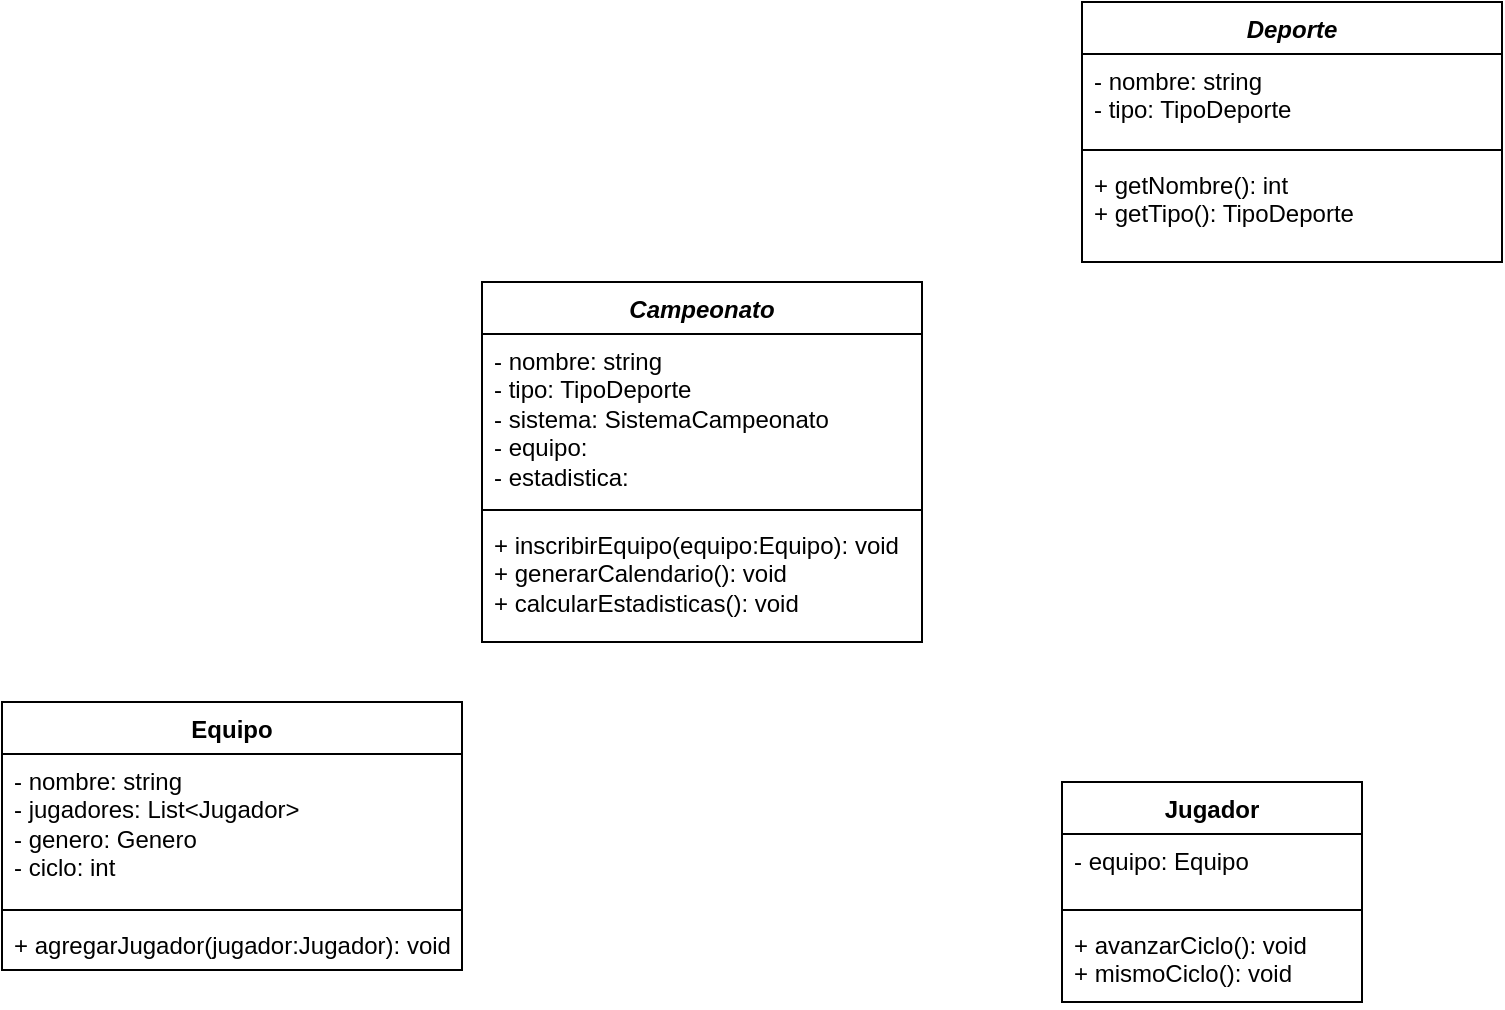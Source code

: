 <mxfile version="24.7.4">
  <diagram name="Página-1" id="mBX1DXli7DbKJ6v1EeVo">
    <mxGraphModel dx="786" dy="846" grid="1" gridSize="10" guides="1" tooltips="1" connect="1" arrows="1" fold="1" page="1" pageScale="1" pageWidth="827" pageHeight="1169" math="0" shadow="0">
      <root>
        <mxCell id="0" />
        <mxCell id="1" parent="0" />
        <mxCell id="eMihlJpAppJxDjBYdMjB-1" value="&lt;i&gt;Deporte&lt;/i&gt;" style="swimlane;fontStyle=1;align=center;verticalAlign=top;childLayout=stackLayout;horizontal=1;startSize=26;horizontalStack=0;resizeParent=1;resizeParentMax=0;resizeLast=0;collapsible=1;marginBottom=0;whiteSpace=wrap;html=1;" parent="1" vertex="1">
          <mxGeometry x="580" y="40" width="210" height="130" as="geometry" />
        </mxCell>
        <mxCell id="eMihlJpAppJxDjBYdMjB-2" value="&lt;div&gt;- nombre: string&lt;/div&gt;&lt;div&gt;- tipo: TipoDeporte&lt;/div&gt;" style="text;strokeColor=none;fillColor=none;align=left;verticalAlign=top;spacingLeft=4;spacingRight=4;overflow=hidden;rotatable=0;points=[[0,0.5],[1,0.5]];portConstraint=eastwest;whiteSpace=wrap;html=1;" parent="eMihlJpAppJxDjBYdMjB-1" vertex="1">
          <mxGeometry y="26" width="210" height="44" as="geometry" />
        </mxCell>
        <mxCell id="eMihlJpAppJxDjBYdMjB-3" value="" style="line;strokeWidth=1;fillColor=none;align=left;verticalAlign=middle;spacingTop=-1;spacingLeft=3;spacingRight=3;rotatable=0;labelPosition=right;points=[];portConstraint=eastwest;strokeColor=inherit;" parent="eMihlJpAppJxDjBYdMjB-1" vertex="1">
          <mxGeometry y="70" width="210" height="8" as="geometry" />
        </mxCell>
        <mxCell id="eMihlJpAppJxDjBYdMjB-4" value="&lt;div&gt;&lt;span style=&quot;background-color: initial;&quot;&gt;+ getNombre(): int&lt;/span&gt;&lt;br&gt;&lt;/div&gt;&lt;div&gt;+ getTipo(): TipoDeporte&lt;br&gt;&lt;/div&gt;" style="text;strokeColor=none;fillColor=none;align=left;verticalAlign=top;spacingLeft=4;spacingRight=4;overflow=hidden;rotatable=0;points=[[0,0.5],[1,0.5]];portConstraint=eastwest;whiteSpace=wrap;html=1;" parent="eMihlJpAppJxDjBYdMjB-1" vertex="1">
          <mxGeometry y="78" width="210" height="52" as="geometry" />
        </mxCell>
        <mxCell id="STGYGHROPqpZrpoP6dvl-1" value="Equipo" style="swimlane;fontStyle=1;align=center;verticalAlign=top;childLayout=stackLayout;horizontal=1;startSize=26;horizontalStack=0;resizeParent=1;resizeParentMax=0;resizeLast=0;collapsible=1;marginBottom=0;whiteSpace=wrap;html=1;" parent="1" vertex="1">
          <mxGeometry x="40" y="390" width="230" height="134" as="geometry" />
        </mxCell>
        <mxCell id="STGYGHROPqpZrpoP6dvl-2" value="- nombre: string&lt;div&gt;- jugadores: List&amp;lt;Jugador&amp;gt;&lt;/div&gt;&lt;div&gt;- genero: Genero&lt;/div&gt;&lt;div&gt;- ciclo: int&lt;/div&gt;" style="text;strokeColor=none;fillColor=none;align=left;verticalAlign=top;spacingLeft=4;spacingRight=4;overflow=hidden;rotatable=0;points=[[0,0.5],[1,0.5]];portConstraint=eastwest;whiteSpace=wrap;html=1;" parent="STGYGHROPqpZrpoP6dvl-1" vertex="1">
          <mxGeometry y="26" width="230" height="74" as="geometry" />
        </mxCell>
        <mxCell id="STGYGHROPqpZrpoP6dvl-3" value="" style="line;strokeWidth=1;fillColor=none;align=left;verticalAlign=middle;spacingTop=-1;spacingLeft=3;spacingRight=3;rotatable=0;labelPosition=right;points=[];portConstraint=eastwest;strokeColor=inherit;" parent="STGYGHROPqpZrpoP6dvl-1" vertex="1">
          <mxGeometry y="100" width="230" height="8" as="geometry" />
        </mxCell>
        <mxCell id="STGYGHROPqpZrpoP6dvl-4" value="+ agregarJugador(jugador:Jugador): void" style="text;strokeColor=none;fillColor=none;align=left;verticalAlign=top;spacingLeft=4;spacingRight=4;overflow=hidden;rotatable=0;points=[[0,0.5],[1,0.5]];portConstraint=eastwest;whiteSpace=wrap;html=1;" parent="STGYGHROPqpZrpoP6dvl-1" vertex="1">
          <mxGeometry y="108" width="230" height="26" as="geometry" />
        </mxCell>
        <mxCell id="u0d8qMAOlNacAVuoKSEI-2" value="&lt;i&gt;Campeonato&lt;/i&gt;" style="swimlane;fontStyle=1;align=center;verticalAlign=top;childLayout=stackLayout;horizontal=1;startSize=26;horizontalStack=0;resizeParent=1;resizeParentMax=0;resizeLast=0;collapsible=1;marginBottom=0;whiteSpace=wrap;html=1;" vertex="1" parent="1">
          <mxGeometry x="280" y="180" width="220" height="180" as="geometry" />
        </mxCell>
        <mxCell id="u0d8qMAOlNacAVuoKSEI-3" value="&lt;div&gt;- nombre: string&lt;/div&gt;&lt;div&gt;- tipo: TipoDeporte&lt;/div&gt;&lt;div&gt;- sistema: SistemaCampeonato&lt;/div&gt;&lt;div&gt;- equipo:&lt;/div&gt;&lt;div&gt;- estadistica:&lt;/div&gt;" style="text;strokeColor=none;fillColor=none;align=left;verticalAlign=top;spacingLeft=4;spacingRight=4;overflow=hidden;rotatable=0;points=[[0,0.5],[1,0.5]];portConstraint=eastwest;whiteSpace=wrap;html=1;" vertex="1" parent="u0d8qMAOlNacAVuoKSEI-2">
          <mxGeometry y="26" width="220" height="84" as="geometry" />
        </mxCell>
        <mxCell id="u0d8qMAOlNacAVuoKSEI-4" value="" style="line;strokeWidth=1;fillColor=none;align=left;verticalAlign=middle;spacingTop=-1;spacingLeft=3;spacingRight=3;rotatable=0;labelPosition=right;points=[];portConstraint=eastwest;strokeColor=inherit;" vertex="1" parent="u0d8qMAOlNacAVuoKSEI-2">
          <mxGeometry y="110" width="220" height="8" as="geometry" />
        </mxCell>
        <mxCell id="u0d8qMAOlNacAVuoKSEI-5" value="&lt;div&gt;+ inscribirEquipo(equipo:Equipo): void&lt;/div&gt;&lt;div&gt;+ generarCalendario(): void&lt;/div&gt;&lt;div&gt;+ calcularEstadisticas(): void&lt;/div&gt;" style="text;strokeColor=none;fillColor=none;align=left;verticalAlign=top;spacingLeft=4;spacingRight=4;overflow=hidden;rotatable=0;points=[[0,0.5],[1,0.5]];portConstraint=eastwest;whiteSpace=wrap;html=1;" vertex="1" parent="u0d8qMAOlNacAVuoKSEI-2">
          <mxGeometry y="118" width="220" height="62" as="geometry" />
        </mxCell>
        <mxCell id="u0d8qMAOlNacAVuoKSEI-6" value="Jugador" style="swimlane;fontStyle=1;align=center;verticalAlign=top;childLayout=stackLayout;horizontal=1;startSize=26;horizontalStack=0;resizeParent=1;resizeParentMax=0;resizeLast=0;collapsible=1;marginBottom=0;whiteSpace=wrap;html=1;" vertex="1" parent="1">
          <mxGeometry x="570" y="430" width="150" height="110" as="geometry" />
        </mxCell>
        <mxCell id="u0d8qMAOlNacAVuoKSEI-7" value="- equipo: Equipo" style="text;strokeColor=none;fillColor=none;align=left;verticalAlign=top;spacingLeft=4;spacingRight=4;overflow=hidden;rotatable=0;points=[[0,0.5],[1,0.5]];portConstraint=eastwest;whiteSpace=wrap;html=1;" vertex="1" parent="u0d8qMAOlNacAVuoKSEI-6">
          <mxGeometry y="26" width="150" height="34" as="geometry" />
        </mxCell>
        <mxCell id="u0d8qMAOlNacAVuoKSEI-8" value="" style="line;strokeWidth=1;fillColor=none;align=left;verticalAlign=middle;spacingTop=-1;spacingLeft=3;spacingRight=3;rotatable=0;labelPosition=right;points=[];portConstraint=eastwest;strokeColor=inherit;" vertex="1" parent="u0d8qMAOlNacAVuoKSEI-6">
          <mxGeometry y="60" width="150" height="8" as="geometry" />
        </mxCell>
        <mxCell id="u0d8qMAOlNacAVuoKSEI-9" value="+ avanzarCiclo(): void&lt;div&gt;+ mismoCiclo(): void&lt;/div&gt;" style="text;strokeColor=none;fillColor=none;align=left;verticalAlign=top;spacingLeft=4;spacingRight=4;overflow=hidden;rotatable=0;points=[[0,0.5],[1,0.5]];portConstraint=eastwest;whiteSpace=wrap;html=1;" vertex="1" parent="u0d8qMAOlNacAVuoKSEI-6">
          <mxGeometry y="68" width="150" height="42" as="geometry" />
        </mxCell>
      </root>
    </mxGraphModel>
  </diagram>
</mxfile>
